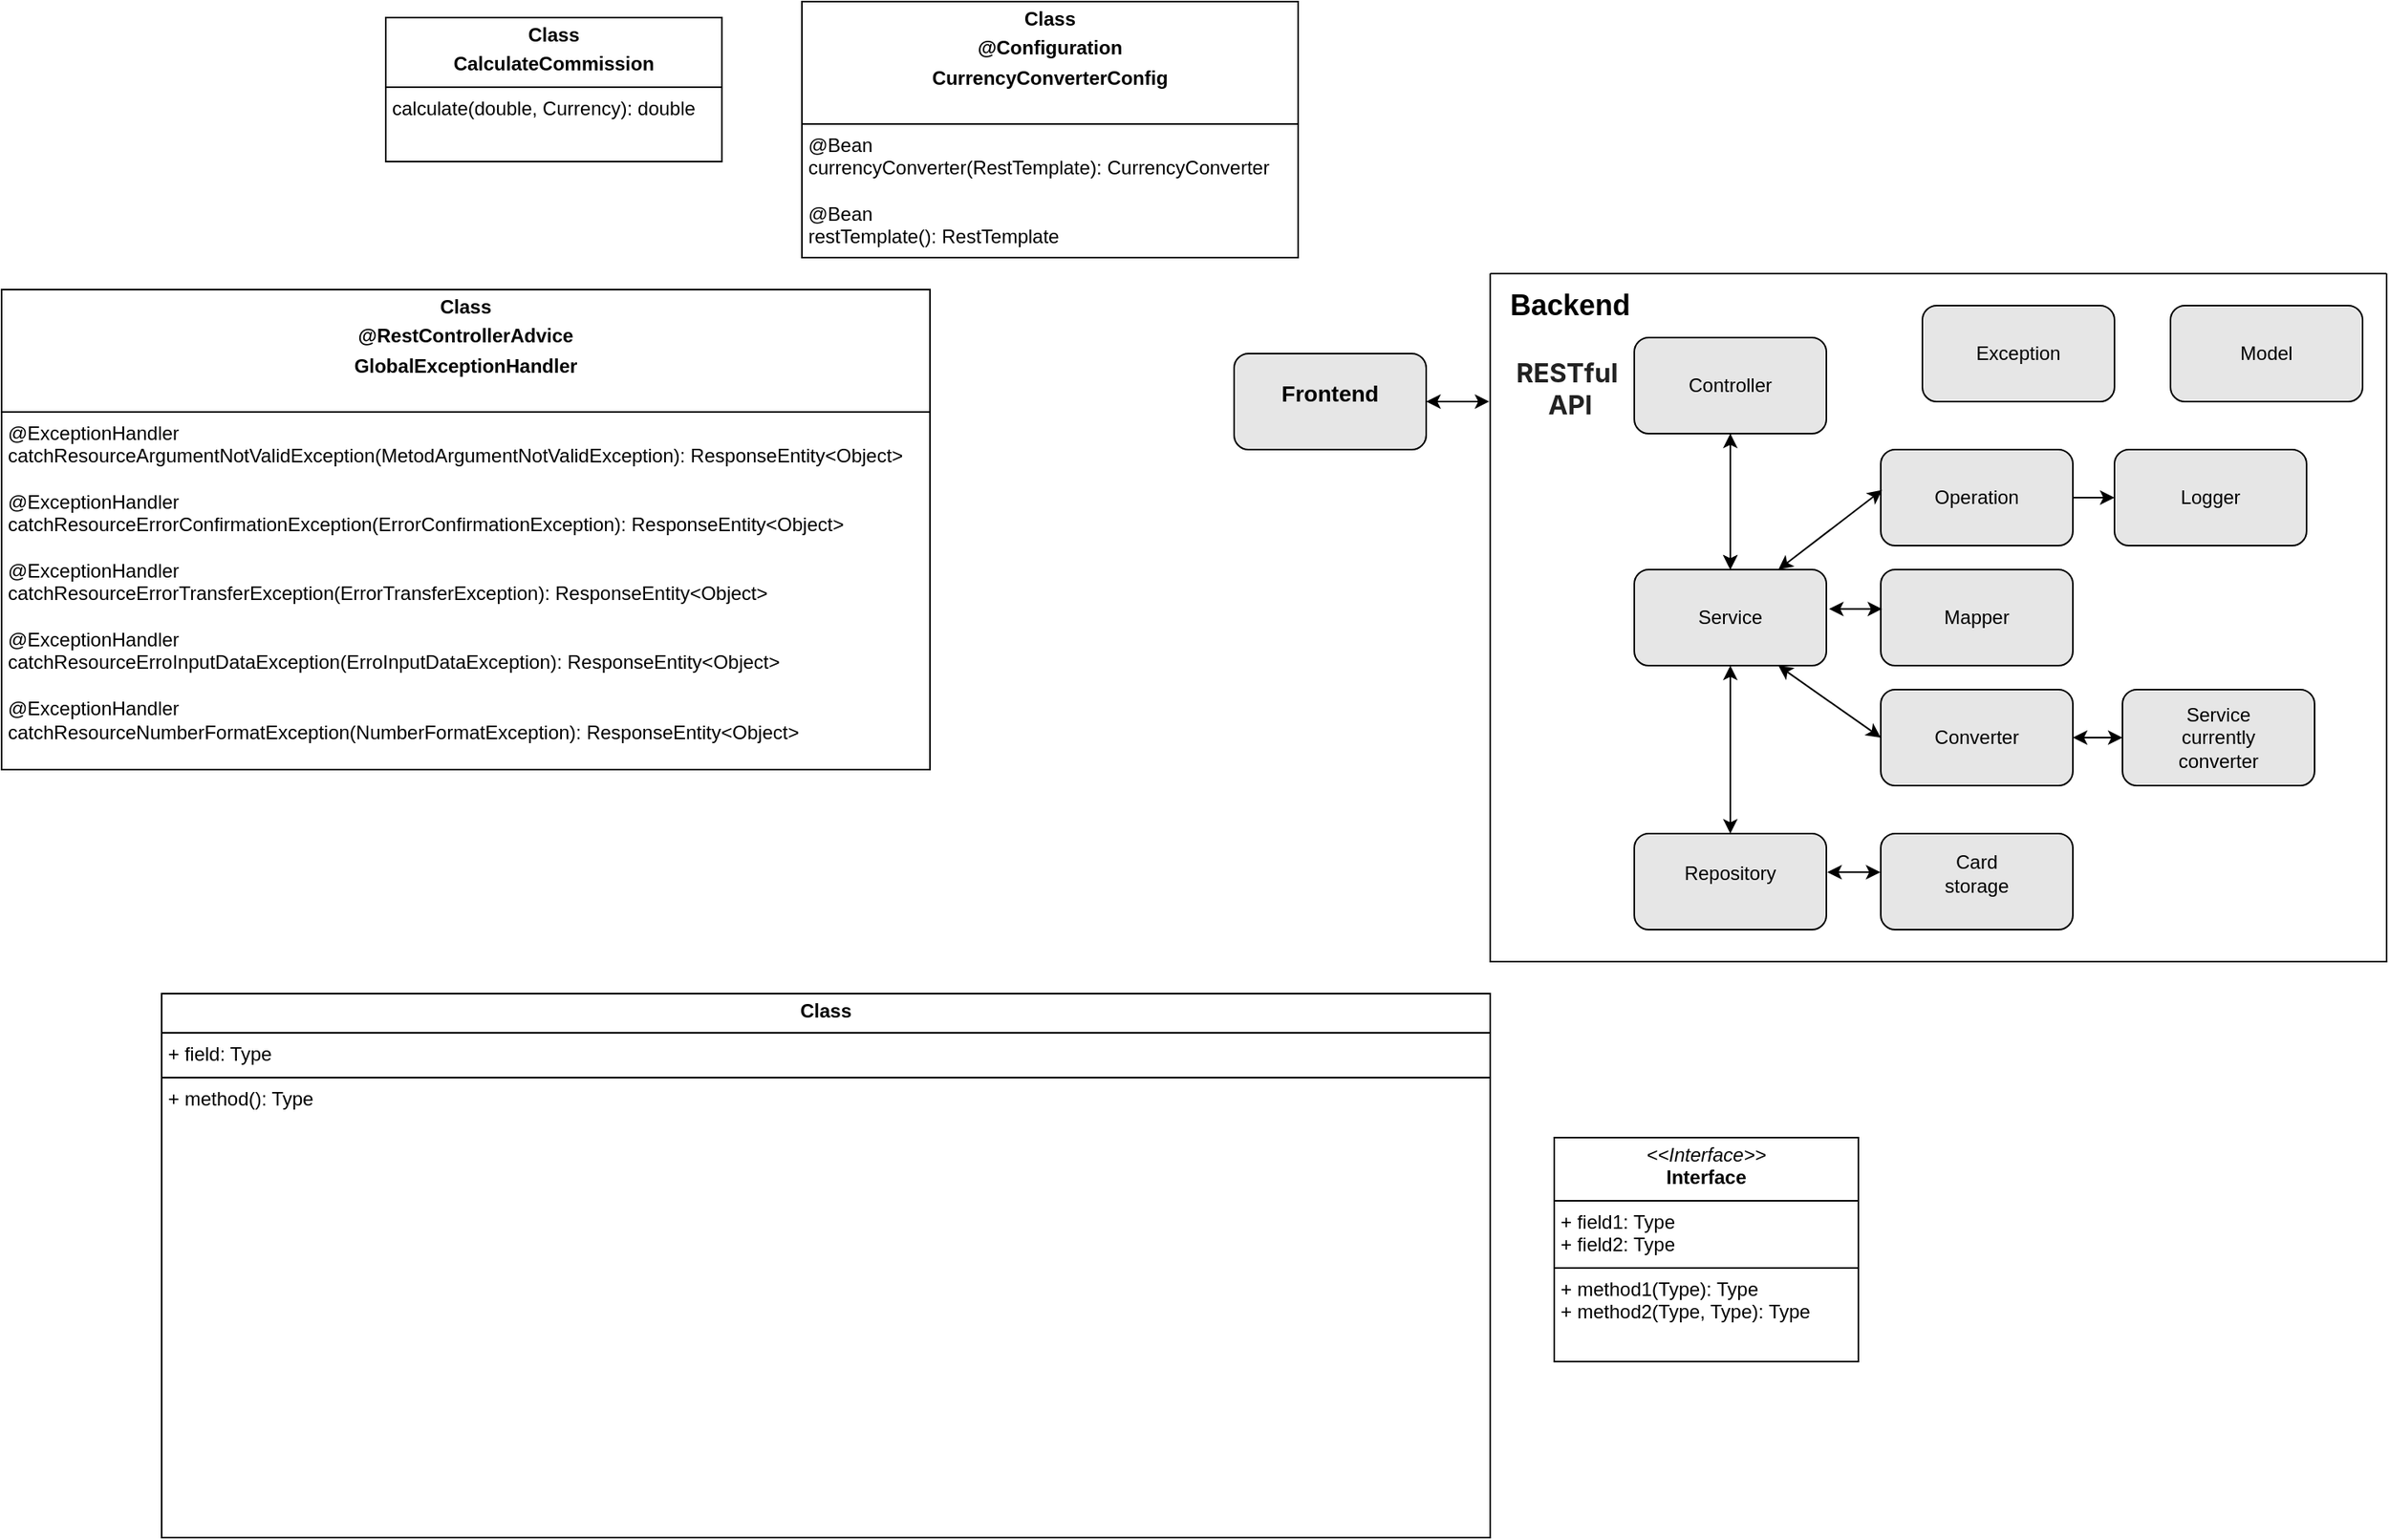 <mxfile version="27.0.9">
  <diagram name="Страница — 1" id="iXOm4uEFBJscFxBkoZ2S">
    <mxGraphModel dx="2275" dy="2002" grid="1" gridSize="10" guides="1" tooltips="1" connect="1" arrows="1" fold="1" page="1" pageScale="1" pageWidth="827" pageHeight="1169" math="0" shadow="0">
      <root>
        <mxCell id="0" />
        <mxCell id="1" parent="0" />
        <mxCell id="frBV6I6ec1djIr-fkiNT-1" value="" style="rounded=1;whiteSpace=wrap;html=1;fillColor=#E6E6E6;" parent="1" vertex="1">
          <mxGeometry x="-40" y="40" width="120" height="60" as="geometry" />
        </mxCell>
        <mxCell id="frBV6I6ec1djIr-fkiNT-2" value="&lt;b&gt;&lt;font style=&quot;font-size: 14px;&quot;&gt;Frontend&lt;/font&gt;&lt;/b&gt;" style="text;html=1;align=center;verticalAlign=middle;whiteSpace=wrap;rounded=0;" parent="1" vertex="1">
          <mxGeometry x="-10" y="50" width="60" height="30" as="geometry" />
        </mxCell>
        <mxCell id="frBV6I6ec1djIr-fkiNT-5" value="" style="swimlane;startSize=0;fillColor=#999999;" parent="1" vertex="1">
          <mxGeometry x="120" y="-10" width="560" height="430" as="geometry" />
        </mxCell>
        <mxCell id="frBV6I6ec1djIr-fkiNT-6" value="&lt;b&gt;&lt;font style=&quot;font-size: 18px;&quot;&gt;Backend&lt;/font&gt;&lt;/b&gt;" style="text;html=1;align=center;verticalAlign=middle;whiteSpace=wrap;rounded=0;" parent="frBV6I6ec1djIr-fkiNT-5" vertex="1">
          <mxGeometry x="20" y="5" width="60" height="30" as="geometry" />
        </mxCell>
        <mxCell id="frBV6I6ec1djIr-fkiNT-7" value="" style="rounded=1;whiteSpace=wrap;html=1;fillColor=#E6E6E6;" parent="frBV6I6ec1djIr-fkiNT-5" vertex="1">
          <mxGeometry x="90" y="40" width="120" height="60" as="geometry" />
        </mxCell>
        <mxCell id="frBV6I6ec1djIr-fkiNT-34" style="edgeStyle=orthogonalEdgeStyle;rounded=0;orthogonalLoop=1;jettySize=auto;html=1;exitX=0.5;exitY=1;exitDx=0;exitDy=0;entryX=0.5;entryY=1;entryDx=0;entryDy=0;" parent="frBV6I6ec1djIr-fkiNT-5" source="frBV6I6ec1djIr-fkiNT-8" target="frBV6I6ec1djIr-fkiNT-8" edge="1">
          <mxGeometry relative="1" as="geometry" />
        </mxCell>
        <mxCell id="frBV6I6ec1djIr-fkiNT-8" value="" style="rounded=1;whiteSpace=wrap;html=1;fillColor=#E6E6E6;" parent="frBV6I6ec1djIr-fkiNT-5" vertex="1">
          <mxGeometry x="90" y="185" width="120" height="60" as="geometry" />
        </mxCell>
        <mxCell id="frBV6I6ec1djIr-fkiNT-9" value="" style="rounded=1;whiteSpace=wrap;html=1;fillColor=#E6E6E6;" parent="frBV6I6ec1djIr-fkiNT-5" vertex="1">
          <mxGeometry x="90" y="350" width="120" height="60" as="geometry" />
        </mxCell>
        <mxCell id="frBV6I6ec1djIr-fkiNT-10" value="Controller" style="text;html=1;align=center;verticalAlign=middle;whiteSpace=wrap;rounded=0;" parent="frBV6I6ec1djIr-fkiNT-5" vertex="1">
          <mxGeometry x="120" y="55" width="60" height="30" as="geometry" />
        </mxCell>
        <mxCell id="frBV6I6ec1djIr-fkiNT-11" value="Service" style="text;html=1;align=center;verticalAlign=middle;whiteSpace=wrap;rounded=0;" parent="frBV6I6ec1djIr-fkiNT-5" vertex="1">
          <mxGeometry x="120" y="195" width="60" height="40" as="geometry" />
        </mxCell>
        <mxCell id="frBV6I6ec1djIr-fkiNT-12" value="Repository" style="text;html=1;align=center;verticalAlign=middle;whiteSpace=wrap;rounded=0;" parent="frBV6I6ec1djIr-fkiNT-5" vertex="1">
          <mxGeometry x="120" y="360" width="60" height="30" as="geometry" />
        </mxCell>
        <mxCell id="frBV6I6ec1djIr-fkiNT-13" value="" style="rounded=1;whiteSpace=wrap;html=1;fillColor=#E6E6E6;" parent="frBV6I6ec1djIr-fkiNT-5" vertex="1">
          <mxGeometry x="390" y="110" width="120" height="60" as="geometry" />
        </mxCell>
        <mxCell id="frBV6I6ec1djIr-fkiNT-32" style="edgeStyle=orthogonalEdgeStyle;rounded=0;orthogonalLoop=1;jettySize=auto;html=1;exitX=1;exitY=0.5;exitDx=0;exitDy=0;entryX=0;entryY=0.5;entryDx=0;entryDy=0;" parent="frBV6I6ec1djIr-fkiNT-5" source="frBV6I6ec1djIr-fkiNT-14" target="frBV6I6ec1djIr-fkiNT-13" edge="1">
          <mxGeometry relative="1" as="geometry" />
        </mxCell>
        <mxCell id="frBV6I6ec1djIr-fkiNT-14" value="" style="rounded=1;whiteSpace=wrap;html=1;fillColor=#E6E6E6;" parent="frBV6I6ec1djIr-fkiNT-5" vertex="1">
          <mxGeometry x="244" y="110" width="120" height="60" as="geometry" />
        </mxCell>
        <mxCell id="frBV6I6ec1djIr-fkiNT-15" value="" style="rounded=1;whiteSpace=wrap;html=1;fillColor=#E6E6E6;" parent="frBV6I6ec1djIr-fkiNT-5" vertex="1">
          <mxGeometry x="425" y="20" width="120" height="60" as="geometry" />
        </mxCell>
        <mxCell id="frBV6I6ec1djIr-fkiNT-16" value="" style="rounded=1;whiteSpace=wrap;html=1;fillColor=#E6E6E6;" parent="frBV6I6ec1djIr-fkiNT-5" vertex="1">
          <mxGeometry x="244" y="185" width="120" height="60" as="geometry" />
        </mxCell>
        <mxCell id="frBV6I6ec1djIr-fkiNT-17" value="" style="rounded=1;whiteSpace=wrap;html=1;fillColor=#E6E6E6;" parent="frBV6I6ec1djIr-fkiNT-5" vertex="1">
          <mxGeometry x="244" y="260" width="120" height="60" as="geometry" />
        </mxCell>
        <mxCell id="frBV6I6ec1djIr-fkiNT-18" value="Operation" style="text;html=1;align=center;verticalAlign=middle;whiteSpace=wrap;rounded=0;" parent="frBV6I6ec1djIr-fkiNT-5" vertex="1">
          <mxGeometry x="274" y="125" width="60" height="30" as="geometry" />
        </mxCell>
        <mxCell id="frBV6I6ec1djIr-fkiNT-20" value="Model" style="text;html=1;align=center;verticalAlign=middle;whiteSpace=wrap;rounded=0;" parent="frBV6I6ec1djIr-fkiNT-5" vertex="1">
          <mxGeometry x="455" y="35" width="60" height="30" as="geometry" />
        </mxCell>
        <mxCell id="frBV6I6ec1djIr-fkiNT-19" value="Mapper" style="text;html=1;align=center;verticalAlign=middle;whiteSpace=wrap;rounded=0;" parent="frBV6I6ec1djIr-fkiNT-5" vertex="1">
          <mxGeometry x="274" y="200" width="60" height="30" as="geometry" />
        </mxCell>
        <mxCell id="frBV6I6ec1djIr-fkiNT-21" value="Logger" style="text;html=1;align=center;verticalAlign=middle;whiteSpace=wrap;rounded=0;" parent="frBV6I6ec1djIr-fkiNT-5" vertex="1">
          <mxGeometry x="425" y="125" width="50" height="30" as="geometry" />
        </mxCell>
        <mxCell id="frBV6I6ec1djIr-fkiNT-22" value="Converter" style="text;html=1;align=center;verticalAlign=middle;whiteSpace=wrap;rounded=0;" parent="frBV6I6ec1djIr-fkiNT-5" vertex="1">
          <mxGeometry x="274" y="275" width="60" height="30" as="geometry" />
        </mxCell>
        <mxCell id="frBV6I6ec1djIr-fkiNT-23" value="Exception" style="rounded=1;whiteSpace=wrap;html=1;fillColor=#E6E6E6;" parent="frBV6I6ec1djIr-fkiNT-5" vertex="1">
          <mxGeometry x="270" y="20" width="120" height="60" as="geometry" />
        </mxCell>
        <mxCell id="frBV6I6ec1djIr-fkiNT-26" value="" style="rounded=1;whiteSpace=wrap;html=1;fillColor=#E6E6E6;" parent="frBV6I6ec1djIr-fkiNT-5" vertex="1">
          <mxGeometry x="244" y="350" width="120" height="60" as="geometry" />
        </mxCell>
        <mxCell id="frBV6I6ec1djIr-fkiNT-27" value="Card storage" style="text;html=1;align=center;verticalAlign=middle;whiteSpace=wrap;rounded=0;" parent="frBV6I6ec1djIr-fkiNT-5" vertex="1">
          <mxGeometry x="274" y="360" width="60" height="30" as="geometry" />
        </mxCell>
        <mxCell id="frBV6I6ec1djIr-fkiNT-29" value="" style="endArrow=classic;html=1;rounded=0;exitX=0.5;exitY=1;exitDx=0;exitDy=0;entryX=0.5;entryY=0;entryDx=0;entryDy=0;" parent="frBV6I6ec1djIr-fkiNT-5" source="frBV6I6ec1djIr-fkiNT-7" target="frBV6I6ec1djIr-fkiNT-8" edge="1">
          <mxGeometry width="50" height="50" relative="1" as="geometry">
            <mxPoint x="180" y="250" as="sourcePoint" />
            <mxPoint x="230" y="200" as="targetPoint" />
          </mxGeometry>
        </mxCell>
        <mxCell id="frBV6I6ec1djIr-fkiNT-36" value="" style="rounded=1;whiteSpace=wrap;html=1;fillColor=#E6E6E6;" parent="frBV6I6ec1djIr-fkiNT-5" vertex="1">
          <mxGeometry x="395" y="260" width="120" height="60" as="geometry" />
        </mxCell>
        <mxCell id="frBV6I6ec1djIr-fkiNT-37" value="Service currently converter" style="text;html=1;align=center;verticalAlign=middle;whiteSpace=wrap;rounded=0;" parent="frBV6I6ec1djIr-fkiNT-5" vertex="1">
          <mxGeometry x="425" y="275" width="60" height="30" as="geometry" />
        </mxCell>
        <mxCell id="frBV6I6ec1djIr-fkiNT-41" value="&lt;b&gt;&lt;br&gt;&lt;span style=&quot;color: rgb(34, 34, 34); font-family: DDG_ProximaNova, DDG_ProximaNova_UI_0, DDG_ProximaNova_UI_1, DDG_ProximaNova_UI_2, DDG_ProximaNova_UI_3, DDG_ProximaNova_UI_4, DDG_ProximaNova_UI_5, DDG_ProximaNova_UI_6, &amp;quot;Proxima Nova&amp;quot;, -apple-system, BlinkMacSystemFont, &amp;quot;Segoe UI&amp;quot;, Roboto, Oxygen-Sans, Ubuntu, Cantarell, &amp;quot;Helvetica Neue&amp;quot;, Arial, &amp;quot;Noto Sans&amp;quot;, sans-serif, sans-serif, DDG_ProximaNova, DDG_ProximaNova_UI_0, DDG_ProximaNova_UI_1, DDG_ProximaNova_UI_2, DDG_ProximaNova_UI_3, DDG_ProximaNova_UI_4, DDG_ProximaNova_UI_5, DDG_ProximaNova_UI_6, &amp;quot;Proxima Nova&amp;quot;, -apple-system, BlinkMacSystemFont, &amp;quot;Segoe UI&amp;quot;, Roboto, Oxygen-Sans, Ubuntu, Cantarell, &amp;quot;Helvetica Neue&amp;quot;, Arial, &amp;quot;Noto Sans&amp;quot;, sans-serif; font-size: 16.457px; font-style: normal; font-variant-ligatures: normal; font-variant-caps: normal; letter-spacing: normal; orphans: 2; text-align: start; text-indent: 0px; text-transform: none; widows: 2; word-spacing: 0px; -webkit-text-stroke-width: 0px; white-space: break-spaces; background-color: rgb(255, 255, 255); text-decoration-thickness: initial; text-decoration-style: initial; text-decoration-color: initial; float: none; display: inline !important;&quot;&gt;RESTful API&lt;/span&gt;&lt;br&gt;&lt;/b&gt;" style="text;html=1;align=center;verticalAlign=middle;whiteSpace=wrap;rounded=0;" parent="frBV6I6ec1djIr-fkiNT-5" vertex="1">
          <mxGeometry x="20" y="40" width="60" height="50" as="geometry" />
        </mxCell>
        <mxCell id="frBV6I6ec1djIr-fkiNT-42" value="" style="endArrow=classic;startArrow=classic;html=1;rounded=0;exitX=0.5;exitY=0;exitDx=0;exitDy=0;entryX=0.5;entryY=1;entryDx=0;entryDy=0;" parent="frBV6I6ec1djIr-fkiNT-5" source="frBV6I6ec1djIr-fkiNT-8" target="frBV6I6ec1djIr-fkiNT-7" edge="1">
          <mxGeometry width="50" height="50" relative="1" as="geometry">
            <mxPoint x="170" y="250" as="sourcePoint" />
            <mxPoint x="220" y="200" as="targetPoint" />
          </mxGeometry>
        </mxCell>
        <mxCell id="frBV6I6ec1djIr-fkiNT-43" value="" style="endArrow=classic;startArrow=classic;html=1;rounded=0;exitX=0.5;exitY=0;exitDx=0;exitDy=0;entryX=0.5;entryY=1;entryDx=0;entryDy=0;" parent="frBV6I6ec1djIr-fkiNT-5" source="frBV6I6ec1djIr-fkiNT-9" target="frBV6I6ec1djIr-fkiNT-8" edge="1">
          <mxGeometry width="50" height="50" relative="1" as="geometry">
            <mxPoint x="170" y="250" as="sourcePoint" />
            <mxPoint x="220" y="200" as="targetPoint" />
          </mxGeometry>
        </mxCell>
        <mxCell id="frBV6I6ec1djIr-fkiNT-44" value="" style="endArrow=classic;startArrow=classic;html=1;rounded=0;exitX=0.75;exitY=0;exitDx=0;exitDy=0;entryX=0.007;entryY=0.421;entryDx=0;entryDy=0;entryPerimeter=0;" parent="frBV6I6ec1djIr-fkiNT-5" source="frBV6I6ec1djIr-fkiNT-8" target="frBV6I6ec1djIr-fkiNT-14" edge="1">
          <mxGeometry width="50" height="50" relative="1" as="geometry">
            <mxPoint x="170" y="250" as="sourcePoint" />
            <mxPoint x="220" y="200" as="targetPoint" />
          </mxGeometry>
        </mxCell>
        <mxCell id="frBV6I6ec1djIr-fkiNT-45" value="" style="endArrow=classic;startArrow=classic;html=1;rounded=0;entryX=0.007;entryY=0.41;entryDx=0;entryDy=0;entryPerimeter=0;exitX=1.014;exitY=0.41;exitDx=0;exitDy=0;exitPerimeter=0;" parent="frBV6I6ec1djIr-fkiNT-5" source="frBV6I6ec1djIr-fkiNT-8" target="frBV6I6ec1djIr-fkiNT-16" edge="1">
          <mxGeometry width="50" height="50" relative="1" as="geometry">
            <mxPoint x="170" y="250" as="sourcePoint" />
            <mxPoint x="220" y="200" as="targetPoint" />
          </mxGeometry>
        </mxCell>
        <mxCell id="frBV6I6ec1djIr-fkiNT-46" value="" style="endArrow=classic;startArrow=classic;html=1;rounded=0;exitX=-0.002;exitY=0.402;exitDx=0;exitDy=0;exitPerimeter=0;entryX=1.005;entryY=0.402;entryDx=0;entryDy=0;entryPerimeter=0;" parent="frBV6I6ec1djIr-fkiNT-5" source="frBV6I6ec1djIr-fkiNT-26" target="frBV6I6ec1djIr-fkiNT-9" edge="1">
          <mxGeometry width="50" height="50" relative="1" as="geometry">
            <mxPoint x="170" y="250" as="sourcePoint" />
            <mxPoint x="220" y="200" as="targetPoint" />
          </mxGeometry>
        </mxCell>
        <mxCell id="frBV6I6ec1djIr-fkiNT-47" value="" style="endArrow=classic;startArrow=classic;html=1;rounded=0;exitX=0;exitY=0.5;exitDx=0;exitDy=0;entryX=0.75;entryY=1;entryDx=0;entryDy=0;" parent="frBV6I6ec1djIr-fkiNT-5" source="frBV6I6ec1djIr-fkiNT-17" target="frBV6I6ec1djIr-fkiNT-8" edge="1">
          <mxGeometry width="50" height="50" relative="1" as="geometry">
            <mxPoint x="170" y="250" as="sourcePoint" />
            <mxPoint x="220" y="200" as="targetPoint" />
          </mxGeometry>
        </mxCell>
        <mxCell id="frBV6I6ec1djIr-fkiNT-48" value="" style="endArrow=classic;startArrow=classic;html=1;rounded=0;exitX=1;exitY=0.5;exitDx=0;exitDy=0;" parent="frBV6I6ec1djIr-fkiNT-5" source="frBV6I6ec1djIr-fkiNT-17" target="frBV6I6ec1djIr-fkiNT-36" edge="1">
          <mxGeometry width="50" height="50" relative="1" as="geometry">
            <mxPoint x="170" y="250" as="sourcePoint" />
            <mxPoint x="220" y="200" as="targetPoint" />
          </mxGeometry>
        </mxCell>
        <mxCell id="frBV6I6ec1djIr-fkiNT-39" value="" style="endArrow=classic;startArrow=classic;html=1;rounded=0;exitX=1;exitY=0.5;exitDx=0;exitDy=0;entryX=-0.001;entryY=0.186;entryDx=0;entryDy=0;entryPerimeter=0;" parent="1" source="frBV6I6ec1djIr-fkiNT-1" target="frBV6I6ec1djIr-fkiNT-5" edge="1">
          <mxGeometry width="50" height="50" relative="1" as="geometry">
            <mxPoint x="290" y="240" as="sourcePoint" />
            <mxPoint x="340" y="190" as="targetPoint" />
          </mxGeometry>
        </mxCell>
        <mxCell id="kc0-kyQEWpfPFkMr28Nt-4" value="&lt;p style=&quot;margin:0px;margin-top:4px;text-align:center;&quot;&gt;&lt;b&gt;Class&lt;/b&gt;&lt;/p&gt;&lt;p style=&quot;margin:0px;margin-top:4px;text-align:center;&quot;&gt;&lt;b&gt;CalculateCommission&lt;/b&gt;&lt;/p&gt;&lt;hr size=&quot;1&quot; style=&quot;border-style:solid;&quot;&gt;&lt;p style=&quot;margin:0px;margin-left:4px;&quot;&gt;&lt;/p&gt;&lt;p style=&quot;margin:0px;margin-left:4px;&quot;&gt;calculate(double, Currency): double&lt;/p&gt;" style="verticalAlign=top;align=left;overflow=fill;html=1;whiteSpace=wrap;" parent="1" vertex="1">
          <mxGeometry x="-570" y="-170" width="210" height="90" as="geometry" />
        </mxCell>
        <mxCell id="kc0-kyQEWpfPFkMr28Nt-5" value="&lt;p style=&quot;margin:0px;margin-top:4px;text-align:center;&quot;&gt;&lt;i&gt;&amp;lt;&amp;lt;Interface&amp;gt;&amp;gt;&lt;/i&gt;&lt;br/&gt;&lt;b&gt;Interface&lt;/b&gt;&lt;/p&gt;&lt;hr size=&quot;1&quot; style=&quot;border-style:solid;&quot;/&gt;&lt;p style=&quot;margin:0px;margin-left:4px;&quot;&gt;+ field1: Type&lt;br/&gt;+ field2: Type&lt;/p&gt;&lt;hr size=&quot;1&quot; style=&quot;border-style:solid;&quot;/&gt;&lt;p style=&quot;margin:0px;margin-left:4px;&quot;&gt;+ method1(Type): Type&lt;br/&gt;+ method2(Type, Type): Type&lt;/p&gt;" style="verticalAlign=top;align=left;overflow=fill;html=1;whiteSpace=wrap;" parent="1" vertex="1">
          <mxGeometry x="160" y="530" width="190" height="140" as="geometry" />
        </mxCell>
        <mxCell id="-Bp-wA4eoz6q-x03ic0_-7" value="&lt;p style=&quot;margin:0px;margin-top:4px;text-align:center;&quot;&gt;&lt;b&gt;Class&lt;/b&gt;&lt;/p&gt;&lt;p style=&quot;margin:0px;margin-top:4px;text-align:center;&quot;&gt;&lt;b style=&quot;background-color: transparent; color: light-dark(rgb(0, 0, 0), rgb(255, 255, 255));&quot;&gt;@Configuration&lt;/b&gt;&lt;/p&gt;&lt;p style=&quot;margin:0px;margin-top:4px;text-align:center;&quot;&gt;&lt;b&gt;CurrencyConverterConfig&lt;/b&gt;&lt;/p&gt;&lt;p style=&quot;margin:0px;margin-left:4px;&quot;&gt;&lt;br&gt;&lt;/p&gt;&lt;hr size=&quot;1&quot; style=&quot;border-style:solid;&quot;&gt;&lt;p style=&quot;margin:0px;margin-left:4px;&quot;&gt;@Bean&lt;/p&gt;&lt;p style=&quot;margin:0px;margin-left:4px;&quot;&gt;currencyConverter(RestTemplate): CurrencyConverter&lt;/p&gt;&lt;p style=&quot;margin:0px;margin-left:4px;&quot;&gt;&lt;br&gt;&lt;/p&gt;&lt;p style=&quot;margin:0px;margin-left:4px;&quot;&gt;@Bean&lt;/p&gt;&lt;p style=&quot;margin:0px;margin-left:4px;&quot;&gt;restTemplate(): RestTemplate&lt;/p&gt;" style="verticalAlign=top;align=left;overflow=fill;html=1;whiteSpace=wrap;" vertex="1" parent="1">
          <mxGeometry x="-310" y="-180" width="310" height="160" as="geometry" />
        </mxCell>
        <mxCell id="-Bp-wA4eoz6q-x03ic0_-8" value="&lt;p style=&quot;margin:0px;margin-top:4px;text-align:center;&quot;&gt;&lt;b&gt;Class&lt;/b&gt;&lt;/p&gt;&lt;p style=&quot;margin:0px;margin-top:4px;text-align:center;&quot;&gt;&lt;b&gt;@RestControllerAdvice&lt;/b&gt;&lt;/p&gt;&lt;p style=&quot;margin:0px;margin-top:4px;text-align:center;&quot;&gt;&lt;b&gt;GlobalExceptionHandler&lt;/b&gt;&lt;/p&gt;&lt;p style=&quot;margin:0px;margin-left:4px;&quot;&gt;&lt;br&gt;&lt;/p&gt;&lt;hr size=&quot;1&quot; style=&quot;border-style:solid;&quot;&gt;&lt;p style=&quot;margin:0px;margin-left:4px;&quot;&gt;@ExceptionHandler&lt;/p&gt;&lt;p style=&quot;margin:0px;margin-left:4px;&quot;&gt;catchResourceArgumentNotValidException(MetodArgumentNotValidException): ResponseEntity&amp;lt;Object&amp;gt;&lt;/p&gt;&lt;p style=&quot;margin:0px;margin-left:4px;&quot;&gt;&lt;br&gt;&lt;/p&gt;&lt;p style=&quot;margin:0px;margin-left:4px;&quot;&gt;@ExceptionHandler&lt;/p&gt;&lt;p style=&quot;margin:0px;margin-left:4px;&quot;&gt;catchResourceErrorConfirmationException(ErrorConfirmationException): ResponseEntity&amp;lt;Object&amp;gt;&lt;/p&gt;&lt;p style=&quot;margin:0px;margin-left:4px;&quot;&gt;&lt;br&gt;&lt;/p&gt;&lt;p style=&quot;margin:0px;margin-left:4px;&quot;&gt;@ExceptionHandler&lt;/p&gt;&lt;p style=&quot;margin:0px;margin-left:4px;&quot;&gt;catchResourceErrorTransferException(ErrorTransferException): ResponseEntity&amp;lt;Object&amp;gt;&lt;/p&gt;&lt;p style=&quot;margin:0px;margin-left:4px;&quot;&gt;&lt;br&gt;&lt;/p&gt;&lt;p style=&quot;margin:0px;margin-left:4px;&quot;&gt;@ExceptionHandler&lt;/p&gt;&lt;p style=&quot;margin:0px;margin-left:4px;&quot;&gt;catchResourceErroInputDataException(ErroInputDataException): ResponseEntity&amp;lt;Object&amp;gt;&lt;/p&gt;&lt;p style=&quot;margin:0px;margin-left:4px;&quot;&gt;&lt;br&gt;&lt;/p&gt;&lt;p style=&quot;margin:0px;margin-left:4px;&quot;&gt;&lt;span style=&quot;background-color: transparent; color: light-dark(rgb(0, 0, 0), rgb(255, 255, 255));&quot;&gt;@ExceptionHandler&lt;/span&gt;&lt;/p&gt;&lt;p style=&quot;margin:0px;margin-left:4px;&quot;&gt;catchResourceNumberFormatException(NumberFormatException): ResponseEntity&amp;lt;Object&amp;gt;&lt;/p&gt;&lt;p style=&quot;margin:0px;margin-left:4px;&quot;&gt;&lt;br&gt;&lt;/p&gt;" style="verticalAlign=top;align=left;overflow=fill;html=1;whiteSpace=wrap;" vertex="1" parent="1">
          <mxGeometry x="-810" width="580" height="300" as="geometry" />
        </mxCell>
        <mxCell id="-Bp-wA4eoz6q-x03ic0_-9" value="&lt;p style=&quot;margin:0px;margin-top:4px;text-align:center;&quot;&gt;&lt;b&gt;Class&lt;/b&gt;&lt;/p&gt;&lt;hr size=&quot;1&quot; style=&quot;border-style:solid;&quot;/&gt;&lt;p style=&quot;margin:0px;margin-left:4px;&quot;&gt;+ field: Type&lt;/p&gt;&lt;hr size=&quot;1&quot; style=&quot;border-style:solid;&quot;/&gt;&lt;p style=&quot;margin:0px;margin-left:4px;&quot;&gt;+ method(): Type&lt;/p&gt;" style="verticalAlign=top;align=left;overflow=fill;html=1;whiteSpace=wrap;" vertex="1" parent="1">
          <mxGeometry x="-710" y="440" width="830" height="340" as="geometry" />
        </mxCell>
      </root>
    </mxGraphModel>
  </diagram>
</mxfile>
